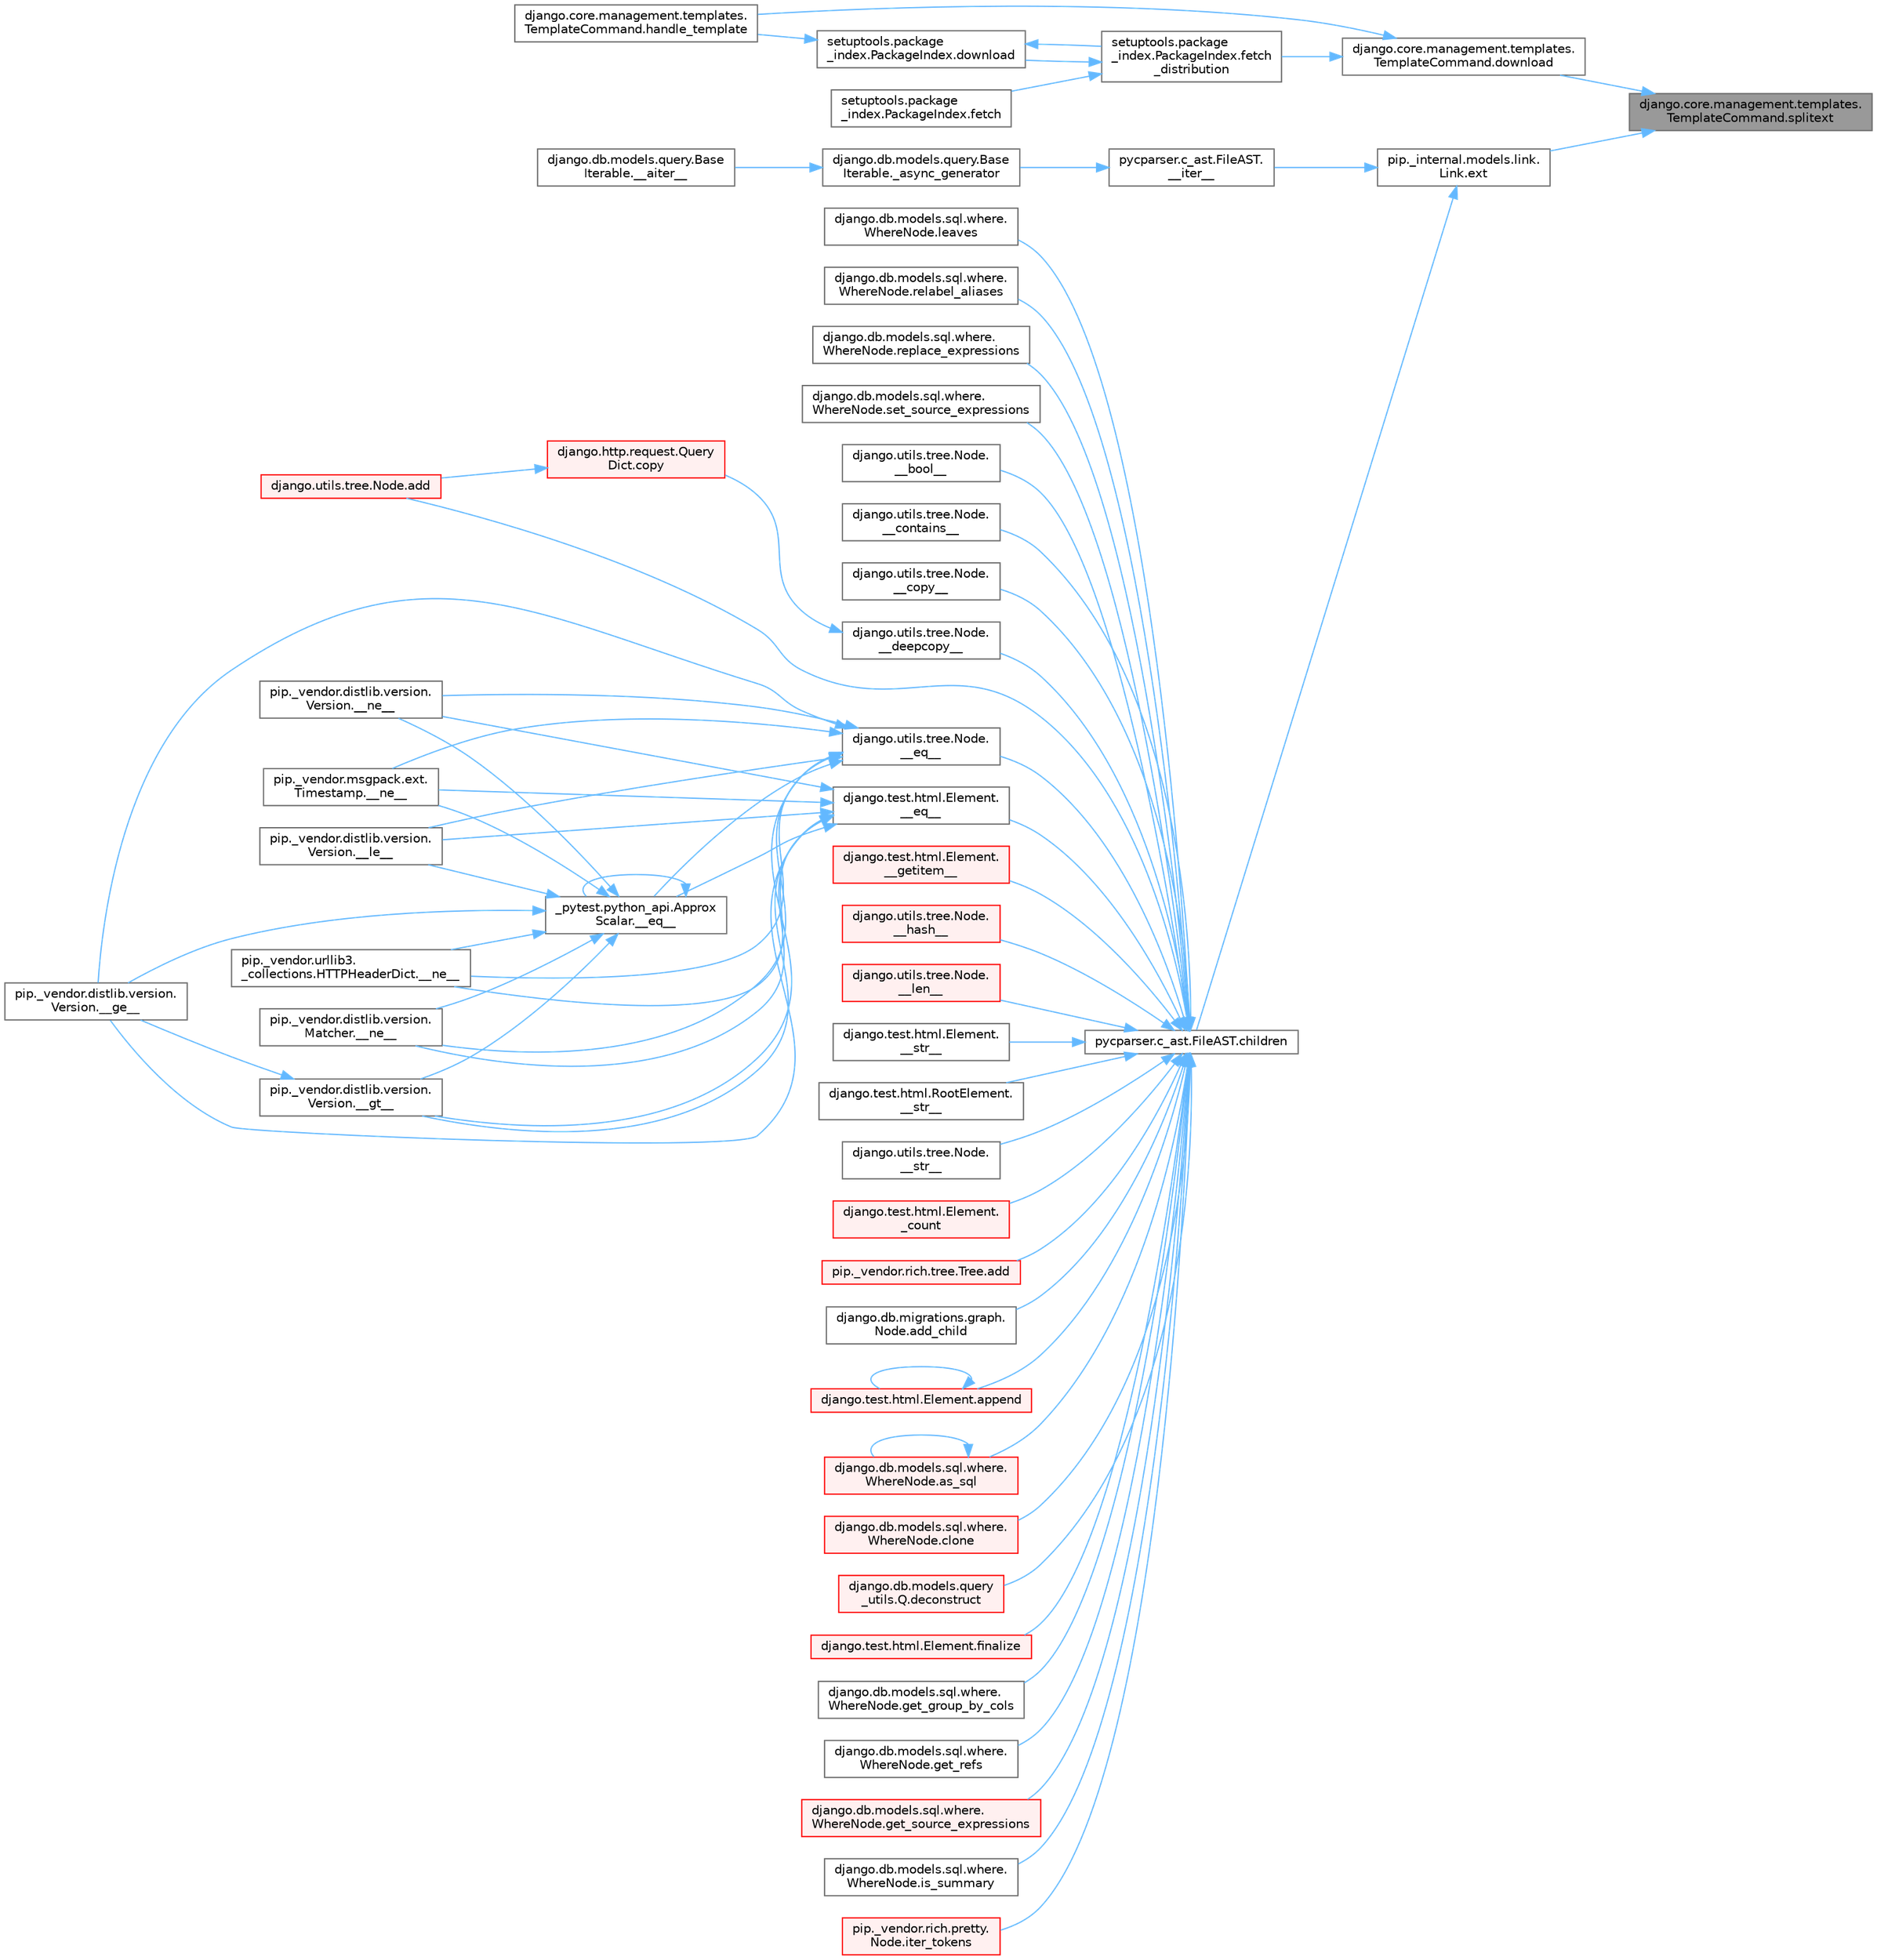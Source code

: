 digraph "django.core.management.templates.TemplateCommand.splitext"
{
 // LATEX_PDF_SIZE
  bgcolor="transparent";
  edge [fontname=Helvetica,fontsize=10,labelfontname=Helvetica,labelfontsize=10];
  node [fontname=Helvetica,fontsize=10,shape=box,height=0.2,width=0.4];
  rankdir="RL";
  Node1 [id="Node000001",label="django.core.management.templates.\lTemplateCommand.splitext",height=0.2,width=0.4,color="gray40", fillcolor="grey60", style="filled", fontcolor="black",tooltip=" "];
  Node1 -> Node2 [id="edge1_Node000001_Node000002",dir="back",color="steelblue1",style="solid",tooltip=" "];
  Node2 [id="Node000002",label="django.core.management.templates.\lTemplateCommand.download",height=0.2,width=0.4,color="grey40", fillcolor="white", style="filled",URL="$classdjango_1_1core_1_1management_1_1templates_1_1_template_command.html#a9e246c2050bad6b5c2add1405978b21d",tooltip=" "];
  Node2 -> Node3 [id="edge2_Node000002_Node000003",dir="back",color="steelblue1",style="solid",tooltip=" "];
  Node3 [id="Node000003",label="setuptools.package\l_index.PackageIndex.fetch\l_distribution",height=0.2,width=0.4,color="grey40", fillcolor="white", style="filled",URL="$classsetuptools_1_1package__index_1_1_package_index.html#ac5576b29d3cea2f46cf7f84d7a991cbe",tooltip=" "];
  Node3 -> Node4 [id="edge3_Node000003_Node000004",dir="back",color="steelblue1",style="solid",tooltip=" "];
  Node4 [id="Node000004",label="setuptools.package\l_index.PackageIndex.download",height=0.2,width=0.4,color="grey40", fillcolor="white", style="filled",URL="$classsetuptools_1_1package__index_1_1_package_index.html#a4a93ea395682af3e5a7fa8f1011e77ac",tooltip=" "];
  Node4 -> Node3 [id="edge4_Node000004_Node000003",dir="back",color="steelblue1",style="solid",tooltip=" "];
  Node4 -> Node5 [id="edge5_Node000004_Node000005",dir="back",color="steelblue1",style="solid",tooltip=" "];
  Node5 [id="Node000005",label="django.core.management.templates.\lTemplateCommand.handle_template",height=0.2,width=0.4,color="grey40", fillcolor="white", style="filled",URL="$classdjango_1_1core_1_1management_1_1templates_1_1_template_command.html#adcce3591560a5bd2bc6c8ac909018d88",tooltip=" "];
  Node3 -> Node6 [id="edge6_Node000003_Node000006",dir="back",color="steelblue1",style="solid",tooltip=" "];
  Node6 [id="Node000006",label="setuptools.package\l_index.PackageIndex.fetch",height=0.2,width=0.4,color="grey40", fillcolor="white", style="filled",URL="$classsetuptools_1_1package__index_1_1_package_index.html#acf5a2232ec3075833accee3b11f57469",tooltip=" "];
  Node2 -> Node5 [id="edge7_Node000002_Node000005",dir="back",color="steelblue1",style="solid",tooltip=" "];
  Node1 -> Node7 [id="edge8_Node000001_Node000007",dir="back",color="steelblue1",style="solid",tooltip=" "];
  Node7 [id="Node000007",label="pip._internal.models.link.\lLink.ext",height=0.2,width=0.4,color="grey40", fillcolor="white", style="filled",URL="$classpip_1_1__internal_1_1models_1_1link_1_1_link.html#a800ca5662fff90f5fbc245e1218a5528",tooltip=" "];
  Node7 -> Node8 [id="edge9_Node000007_Node000008",dir="back",color="steelblue1",style="solid",tooltip=" "];
  Node8 [id="Node000008",label="pycparser.c_ast.FileAST.\l__iter__",height=0.2,width=0.4,color="grey40", fillcolor="white", style="filled",URL="$classpycparser_1_1c__ast_1_1_file_a_s_t.html#a60b0a6f41cdc1dac979c4e89e37f3c81",tooltip=" "];
  Node8 -> Node9 [id="edge10_Node000008_Node000009",dir="back",color="steelblue1",style="solid",tooltip=" "];
  Node9 [id="Node000009",label="django.db.models.query.Base\lIterable._async_generator",height=0.2,width=0.4,color="grey40", fillcolor="white", style="filled",URL="$classdjango_1_1db_1_1models_1_1query_1_1_base_iterable.html#a3ecc2267976bc6628d1fe84d78355144",tooltip=" "];
  Node9 -> Node10 [id="edge11_Node000009_Node000010",dir="back",color="steelblue1",style="solid",tooltip=" "];
  Node10 [id="Node000010",label="django.db.models.query.Base\lIterable.__aiter__",height=0.2,width=0.4,color="grey40", fillcolor="white", style="filled",URL="$classdjango_1_1db_1_1models_1_1query_1_1_base_iterable.html#a43cb23849277ca87b702f8431492e8d9",tooltip=" "];
  Node7 -> Node11 [id="edge12_Node000007_Node000011",dir="back",color="steelblue1",style="solid",tooltip=" "];
  Node11 [id="Node000011",label="pycparser.c_ast.FileAST.children",height=0.2,width=0.4,color="grey40", fillcolor="white", style="filled",URL="$classpycparser_1_1c__ast_1_1_file_a_s_t.html#ae7a0e8537da48a746568755c19d8aedd",tooltip=" "];
  Node11 -> Node12 [id="edge13_Node000011_Node000012",dir="back",color="steelblue1",style="solid",tooltip=" "];
  Node12 [id="Node000012",label="django.utils.tree.Node.\l__bool__",height=0.2,width=0.4,color="grey40", fillcolor="white", style="filled",URL="$classdjango_1_1utils_1_1tree_1_1_node.html#a70a56e9492f929d850eebc44de75e25c",tooltip=" "];
  Node11 -> Node13 [id="edge14_Node000011_Node000013",dir="back",color="steelblue1",style="solid",tooltip=" "];
  Node13 [id="Node000013",label="django.utils.tree.Node.\l__contains__",height=0.2,width=0.4,color="grey40", fillcolor="white", style="filled",URL="$classdjango_1_1utils_1_1tree_1_1_node.html#ab55c47b46f14e5fde108b1c3cf95d93a",tooltip=" "];
  Node11 -> Node14 [id="edge15_Node000011_Node000014",dir="back",color="steelblue1",style="solid",tooltip=" "];
  Node14 [id="Node000014",label="django.utils.tree.Node.\l__copy__",height=0.2,width=0.4,color="grey40", fillcolor="white", style="filled",URL="$classdjango_1_1utils_1_1tree_1_1_node.html#abae878f6b4500b8b241c23d8fac46e63",tooltip=" "];
  Node11 -> Node15 [id="edge16_Node000011_Node000015",dir="back",color="steelblue1",style="solid",tooltip=" "];
  Node15 [id="Node000015",label="django.utils.tree.Node.\l__deepcopy__",height=0.2,width=0.4,color="grey40", fillcolor="white", style="filled",URL="$classdjango_1_1utils_1_1tree_1_1_node.html#a38840c46ded3963808edbeec90765d6b",tooltip=" "];
  Node15 -> Node16 [id="edge17_Node000015_Node000016",dir="back",color="steelblue1",style="solid",tooltip=" "];
  Node16 [id="Node000016",label="django.http.request.Query\lDict.copy",height=0.2,width=0.4,color="red", fillcolor="#FFF0F0", style="filled",URL="$classdjango_1_1http_1_1request_1_1_query_dict.html#ada9e4956e62868c5587b9ffde7b358b5",tooltip=" "];
  Node16 -> Node175 [id="edge18_Node000016_Node000175",dir="back",color="steelblue1",style="solid",tooltip=" "];
  Node175 [id="Node000175",label="django.utils.tree.Node.add",height=0.2,width=0.4,color="red", fillcolor="#FFF0F0", style="filled",URL="$classdjango_1_1utils_1_1tree_1_1_node.html#a2c883d105b5c9cfd32bff72c7469f18c",tooltip=" "];
  Node11 -> Node965 [id="edge19_Node000011_Node000965",dir="back",color="steelblue1",style="solid",tooltip=" "];
  Node965 [id="Node000965",label="django.test.html.Element.\l__eq__",height=0.2,width=0.4,color="grey40", fillcolor="white", style="filled",URL="$classdjango_1_1test_1_1html_1_1_element.html#a287e83f2ae4a6f13b9e00d7b70ee5d47",tooltip=" "];
  Node965 -> Node89 [id="edge20_Node000965_Node000089",dir="back",color="steelblue1",style="solid",tooltip=" "];
  Node89 [id="Node000089",label="_pytest.python_api.Approx\lScalar.__eq__",height=0.2,width=0.4,color="grey40", fillcolor="white", style="filled",URL="$class__pytest_1_1python__api_1_1_approx_scalar.html#af4601ee4ca7409927f88c83ebfc3d923",tooltip=" "];
  Node89 -> Node89 [id="edge21_Node000089_Node000089",dir="back",color="steelblue1",style="solid",tooltip=" "];
  Node89 -> Node90 [id="edge22_Node000089_Node000090",dir="back",color="steelblue1",style="solid",tooltip=" "];
  Node90 [id="Node000090",label="pip._vendor.distlib.version.\lVersion.__ge__",height=0.2,width=0.4,color="grey40", fillcolor="white", style="filled",URL="$classpip_1_1__vendor_1_1distlib_1_1version_1_1_version.html#aa6b7b889cebc687ddb5ed9040d01b1ec",tooltip=" "];
  Node89 -> Node91 [id="edge23_Node000089_Node000091",dir="back",color="steelblue1",style="solid",tooltip=" "];
  Node91 [id="Node000091",label="pip._vendor.distlib.version.\lVersion.__gt__",height=0.2,width=0.4,color="grey40", fillcolor="white", style="filled",URL="$classpip_1_1__vendor_1_1distlib_1_1version_1_1_version.html#a51cf0c8da1bb6829173ff6861b10cb5f",tooltip=" "];
  Node91 -> Node90 [id="edge24_Node000091_Node000090",dir="back",color="steelblue1",style="solid",tooltip=" "];
  Node89 -> Node92 [id="edge25_Node000089_Node000092",dir="back",color="steelblue1",style="solid",tooltip=" "];
  Node92 [id="Node000092",label="pip._vendor.distlib.version.\lVersion.__le__",height=0.2,width=0.4,color="grey40", fillcolor="white", style="filled",URL="$classpip_1_1__vendor_1_1distlib_1_1version_1_1_version.html#ae5e2c5d9b76377e286fcf92a382cbb8b",tooltip=" "];
  Node89 -> Node93 [id="edge26_Node000089_Node000093",dir="back",color="steelblue1",style="solid",tooltip=" "];
  Node93 [id="Node000093",label="pip._vendor.distlib.version.\lMatcher.__ne__",height=0.2,width=0.4,color="grey40", fillcolor="white", style="filled",URL="$classpip_1_1__vendor_1_1distlib_1_1version_1_1_matcher.html#a24f8f8a4686bff3018fee5d22f4e02f1",tooltip=" "];
  Node89 -> Node94 [id="edge27_Node000089_Node000094",dir="back",color="steelblue1",style="solid",tooltip=" "];
  Node94 [id="Node000094",label="pip._vendor.distlib.version.\lVersion.__ne__",height=0.2,width=0.4,color="grey40", fillcolor="white", style="filled",URL="$classpip_1_1__vendor_1_1distlib_1_1version_1_1_version.html#aea3cdf6db007318ab1a2e8d144e2a4a1",tooltip=" "];
  Node89 -> Node95 [id="edge28_Node000089_Node000095",dir="back",color="steelblue1",style="solid",tooltip=" "];
  Node95 [id="Node000095",label="pip._vendor.msgpack.ext.\lTimestamp.__ne__",height=0.2,width=0.4,color="grey40", fillcolor="white", style="filled",URL="$classpip_1_1__vendor_1_1msgpack_1_1ext_1_1_timestamp.html#ac38b8cada8075f7a1133b06bc99b2317",tooltip=" "];
  Node89 -> Node96 [id="edge29_Node000089_Node000096",dir="back",color="steelblue1",style="solid",tooltip=" "];
  Node96 [id="Node000096",label="pip._vendor.urllib3.\l_collections.HTTPHeaderDict.__ne__",height=0.2,width=0.4,color="grey40", fillcolor="white", style="filled",URL="$classpip_1_1__vendor_1_1urllib3_1_1__collections_1_1_h_t_t_p_header_dict.html#aa7766a9499d33160a1258e140e35a806",tooltip=" "];
  Node965 -> Node90 [id="edge30_Node000965_Node000090",dir="back",color="steelblue1",style="solid",tooltip=" "];
  Node965 -> Node91 [id="edge31_Node000965_Node000091",dir="back",color="steelblue1",style="solid",tooltip=" "];
  Node965 -> Node92 [id="edge32_Node000965_Node000092",dir="back",color="steelblue1",style="solid",tooltip=" "];
  Node965 -> Node93 [id="edge33_Node000965_Node000093",dir="back",color="steelblue1",style="solid",tooltip=" "];
  Node965 -> Node94 [id="edge34_Node000965_Node000094",dir="back",color="steelblue1",style="solid",tooltip=" "];
  Node965 -> Node95 [id="edge35_Node000965_Node000095",dir="back",color="steelblue1",style="solid",tooltip=" "];
  Node965 -> Node96 [id="edge36_Node000965_Node000096",dir="back",color="steelblue1",style="solid",tooltip=" "];
  Node11 -> Node1194 [id="edge37_Node000011_Node001194",dir="back",color="steelblue1",style="solid",tooltip=" "];
  Node1194 [id="Node001194",label="django.utils.tree.Node.\l__eq__",height=0.2,width=0.4,color="grey40", fillcolor="white", style="filled",URL="$classdjango_1_1utils_1_1tree_1_1_node.html#a0004316d098c61c046aef21dece2cce8",tooltip=" "];
  Node1194 -> Node89 [id="edge38_Node001194_Node000089",dir="back",color="steelblue1",style="solid",tooltip=" "];
  Node1194 -> Node90 [id="edge39_Node001194_Node000090",dir="back",color="steelblue1",style="solid",tooltip=" "];
  Node1194 -> Node91 [id="edge40_Node001194_Node000091",dir="back",color="steelblue1",style="solid",tooltip=" "];
  Node1194 -> Node92 [id="edge41_Node001194_Node000092",dir="back",color="steelblue1",style="solid",tooltip=" "];
  Node1194 -> Node93 [id="edge42_Node001194_Node000093",dir="back",color="steelblue1",style="solid",tooltip=" "];
  Node1194 -> Node94 [id="edge43_Node001194_Node000094",dir="back",color="steelblue1",style="solid",tooltip=" "];
  Node1194 -> Node95 [id="edge44_Node001194_Node000095",dir="back",color="steelblue1",style="solid",tooltip=" "];
  Node1194 -> Node96 [id="edge45_Node001194_Node000096",dir="back",color="steelblue1",style="solid",tooltip=" "];
  Node11 -> Node1195 [id="edge46_Node000011_Node001195",dir="back",color="steelblue1",style="solid",tooltip=" "];
  Node1195 [id="Node001195",label="django.test.html.Element.\l__getitem__",height=0.2,width=0.4,color="red", fillcolor="#FFF0F0", style="filled",URL="$classdjango_1_1test_1_1html_1_1_element.html#a50df5974a8fa0b0bdc93fdbeb2db7a49",tooltip=" "];
  Node11 -> Node1196 [id="edge47_Node000011_Node001196",dir="back",color="steelblue1",style="solid",tooltip=" "];
  Node1196 [id="Node001196",label="django.utils.tree.Node.\l__hash__",height=0.2,width=0.4,color="red", fillcolor="#FFF0F0", style="filled",URL="$classdjango_1_1utils_1_1tree_1_1_node.html#ad90478bdeb4e4284385a20cb629f5b9c",tooltip=" "];
  Node11 -> Node1197 [id="edge48_Node000011_Node001197",dir="back",color="steelblue1",style="solid",tooltip=" "];
  Node1197 [id="Node001197",label="django.utils.tree.Node.\l__len__",height=0.2,width=0.4,color="red", fillcolor="#FFF0F0", style="filled",URL="$classdjango_1_1utils_1_1tree_1_1_node.html#adfb069350f968cc822337df8dd3972cd",tooltip=" "];
  Node11 -> Node1021 [id="edge49_Node000011_Node001021",dir="back",color="steelblue1",style="solid",tooltip=" "];
  Node1021 [id="Node001021",label="django.test.html.Element.\l__str__",height=0.2,width=0.4,color="grey40", fillcolor="white", style="filled",URL="$classdjango_1_1test_1_1html_1_1_element.html#a64d65b77132b5ae721ff0862e0440d38",tooltip=" "];
  Node11 -> Node1198 [id="edge50_Node000011_Node001198",dir="back",color="steelblue1",style="solid",tooltip=" "];
  Node1198 [id="Node001198",label="django.test.html.RootElement.\l__str__",height=0.2,width=0.4,color="grey40", fillcolor="white", style="filled",URL="$classdjango_1_1test_1_1html_1_1_root_element.html#a0a23f27acaaafe4eec2628245fbfd399",tooltip=" "];
  Node11 -> Node1199 [id="edge51_Node000011_Node001199",dir="back",color="steelblue1",style="solid",tooltip=" "];
  Node1199 [id="Node001199",label="django.utils.tree.Node.\l__str__",height=0.2,width=0.4,color="grey40", fillcolor="white", style="filled",URL="$classdjango_1_1utils_1_1tree_1_1_node.html#af5edff9bf0b3238652c57425e2eda469",tooltip=" "];
  Node11 -> Node1200 [id="edge52_Node000011_Node001200",dir="back",color="steelblue1",style="solid",tooltip=" "];
  Node1200 [id="Node001200",label="django.test.html.Element.\l_count",height=0.2,width=0.4,color="red", fillcolor="#FFF0F0", style="filled",URL="$classdjango_1_1test_1_1html_1_1_element.html#a41931b250e40c64a492d92a08ecda738",tooltip=" "];
  Node11 -> Node175 [id="edge53_Node000011_Node000175",dir="back",color="steelblue1",style="solid",tooltip=" "];
  Node11 -> Node1216 [id="edge54_Node000011_Node001216",dir="back",color="steelblue1",style="solid",tooltip=" "];
  Node1216 [id="Node001216",label="pip._vendor.rich.tree.Tree.add",height=0.2,width=0.4,color="red", fillcolor="#FFF0F0", style="filled",URL="$classpip_1_1__vendor_1_1rich_1_1tree_1_1_tree.html#a0ce550864757b1ee2756237b6e754aae",tooltip=" "];
  Node11 -> Node1217 [id="edge55_Node000011_Node001217",dir="back",color="steelblue1",style="solid",tooltip=" "];
  Node1217 [id="Node001217",label="django.db.migrations.graph.\lNode.add_child",height=0.2,width=0.4,color="grey40", fillcolor="white", style="filled",URL="$classdjango_1_1db_1_1migrations_1_1graph_1_1_node.html#ab19fb2c4c58dbfa6d5223c59d5cad529",tooltip=" "];
  Node11 -> Node1218 [id="edge56_Node000011_Node001218",dir="back",color="steelblue1",style="solid",tooltip=" "];
  Node1218 [id="Node001218",label="django.test.html.Element.append",height=0.2,width=0.4,color="red", fillcolor="#FFF0F0", style="filled",URL="$classdjango_1_1test_1_1html_1_1_element.html#a777b8a687c36ca1eae49eabec1963e0c",tooltip=" "];
  Node1218 -> Node1218 [id="edge57_Node001218_Node001218",dir="back",color="steelblue1",style="solid",tooltip=" "];
  Node11 -> Node1219 [id="edge58_Node000011_Node001219",dir="back",color="steelblue1",style="solid",tooltip=" "];
  Node1219 [id="Node001219",label="django.db.models.sql.where.\lWhereNode.as_sql",height=0.2,width=0.4,color="red", fillcolor="#FFF0F0", style="filled",URL="$classdjango_1_1db_1_1models_1_1sql_1_1where_1_1_where_node.html#aea3cf4a913c71f0c181e6e81b819b590",tooltip=" "];
  Node1219 -> Node1219 [id="edge59_Node001219_Node001219",dir="back",color="steelblue1",style="solid",tooltip=" "];
  Node11 -> Node308 [id="edge60_Node000011_Node000308",dir="back",color="steelblue1",style="solid",tooltip=" "];
  Node308 [id="Node000308",label="django.db.models.sql.where.\lWhereNode.clone",height=0.2,width=0.4,color="red", fillcolor="#FFF0F0", style="filled",URL="$classdjango_1_1db_1_1models_1_1sql_1_1where_1_1_where_node.html#a0faff63950b774ce4ad391ea1f6b6d2c",tooltip=" "];
  Node11 -> Node1220 [id="edge61_Node000011_Node001220",dir="back",color="steelblue1",style="solid",tooltip=" "];
  Node1220 [id="Node001220",label="django.db.models.query\l_utils.Q.deconstruct",height=0.2,width=0.4,color="red", fillcolor="#FFF0F0", style="filled",URL="$classdjango_1_1db_1_1models_1_1query__utils_1_1_q.html#ac606e6b94b4af8af0edbd144709ff4d9",tooltip=" "];
  Node11 -> Node1221 [id="edge62_Node000011_Node001221",dir="back",color="steelblue1",style="solid",tooltip=" "];
  Node1221 [id="Node001221",label="django.test.html.Element.finalize",height=0.2,width=0.4,color="red", fillcolor="#FFF0F0", style="filled",URL="$classdjango_1_1test_1_1html_1_1_element.html#a43e85666da059388c8c88f8c4728d412",tooltip=" "];
  Node11 -> Node1224 [id="edge63_Node000011_Node001224",dir="back",color="steelblue1",style="solid",tooltip=" "];
  Node1224 [id="Node001224",label="django.db.models.sql.where.\lWhereNode.get_group_by_cols",height=0.2,width=0.4,color="grey40", fillcolor="white", style="filled",URL="$classdjango_1_1db_1_1models_1_1sql_1_1where_1_1_where_node.html#a8a251bb874845d5d826007c1bd01becd",tooltip=" "];
  Node11 -> Node1225 [id="edge64_Node000011_Node001225",dir="back",color="steelblue1",style="solid",tooltip=" "];
  Node1225 [id="Node001225",label="django.db.models.sql.where.\lWhereNode.get_refs",height=0.2,width=0.4,color="grey40", fillcolor="white", style="filled",URL="$classdjango_1_1db_1_1models_1_1sql_1_1where_1_1_where_node.html#a0fca493aedbb4f97cc371002f61705f8",tooltip=" "];
  Node11 -> Node1226 [id="edge65_Node000011_Node001226",dir="back",color="steelblue1",style="solid",tooltip=" "];
  Node1226 [id="Node001226",label="django.db.models.sql.where.\lWhereNode.get_source_expressions",height=0.2,width=0.4,color="red", fillcolor="#FFF0F0", style="filled",URL="$classdjango_1_1db_1_1models_1_1sql_1_1where_1_1_where_node.html#ae3155308ff1faf4914e3e7f0134f49d7",tooltip=" "];
  Node11 -> Node1684 [id="edge66_Node000011_Node001684",dir="back",color="steelblue1",style="solid",tooltip=" "];
  Node1684 [id="Node001684",label="django.db.models.sql.where.\lWhereNode.is_summary",height=0.2,width=0.4,color="grey40", fillcolor="white", style="filled",URL="$classdjango_1_1db_1_1models_1_1sql_1_1where_1_1_where_node.html#a5ccaa2ffb892fb471dcc890c220f2870",tooltip=" "];
  Node11 -> Node1685 [id="edge67_Node000011_Node001685",dir="back",color="steelblue1",style="solid",tooltip=" "];
  Node1685 [id="Node001685",label="pip._vendor.rich.pretty.\lNode.iter_tokens",height=0.2,width=0.4,color="red", fillcolor="#FFF0F0", style="filled",URL="$classpip_1_1__vendor_1_1rich_1_1pretty_1_1_node.html#a0aa14e355c4ac08308ae1a96f9d3ebc2",tooltip=" "];
  Node11 -> Node1688 [id="edge68_Node000011_Node001688",dir="back",color="steelblue1",style="solid",tooltip=" "];
  Node1688 [id="Node001688",label="django.db.models.sql.where.\lWhereNode.leaves",height=0.2,width=0.4,color="grey40", fillcolor="white", style="filled",URL="$classdjango_1_1db_1_1models_1_1sql_1_1where_1_1_where_node.html#a517032e8f6a9c2ab5667dfa7af5e7c78",tooltip=" "];
  Node11 -> Node1689 [id="edge69_Node000011_Node001689",dir="back",color="steelblue1",style="solid",tooltip=" "];
  Node1689 [id="Node001689",label="django.db.models.sql.where.\lWhereNode.relabel_aliases",height=0.2,width=0.4,color="grey40", fillcolor="white", style="filled",URL="$classdjango_1_1db_1_1models_1_1sql_1_1where_1_1_where_node.html#aa711da79e8d50721aac88462d8fd7aa3",tooltip=" "];
  Node11 -> Node347 [id="edge70_Node000011_Node000347",dir="back",color="steelblue1",style="solid",tooltip=" "];
  Node347 [id="Node000347",label="django.db.models.sql.where.\lWhereNode.replace_expressions",height=0.2,width=0.4,color="grey40", fillcolor="white", style="filled",URL="$classdjango_1_1db_1_1models_1_1sql_1_1where_1_1_where_node.html#a1cc3580a7f4a51605b52ae4a9653b3ac",tooltip=" "];
  Node11 -> Node1690 [id="edge71_Node000011_Node001690",dir="back",color="steelblue1",style="solid",tooltip=" "];
  Node1690 [id="Node001690",label="django.db.models.sql.where.\lWhereNode.set_source_expressions",height=0.2,width=0.4,color="grey40", fillcolor="white", style="filled",URL="$classdjango_1_1db_1_1models_1_1sql_1_1where_1_1_where_node.html#a23354972ea3d95bd6c33df045d213ed6",tooltip=" "];
}
